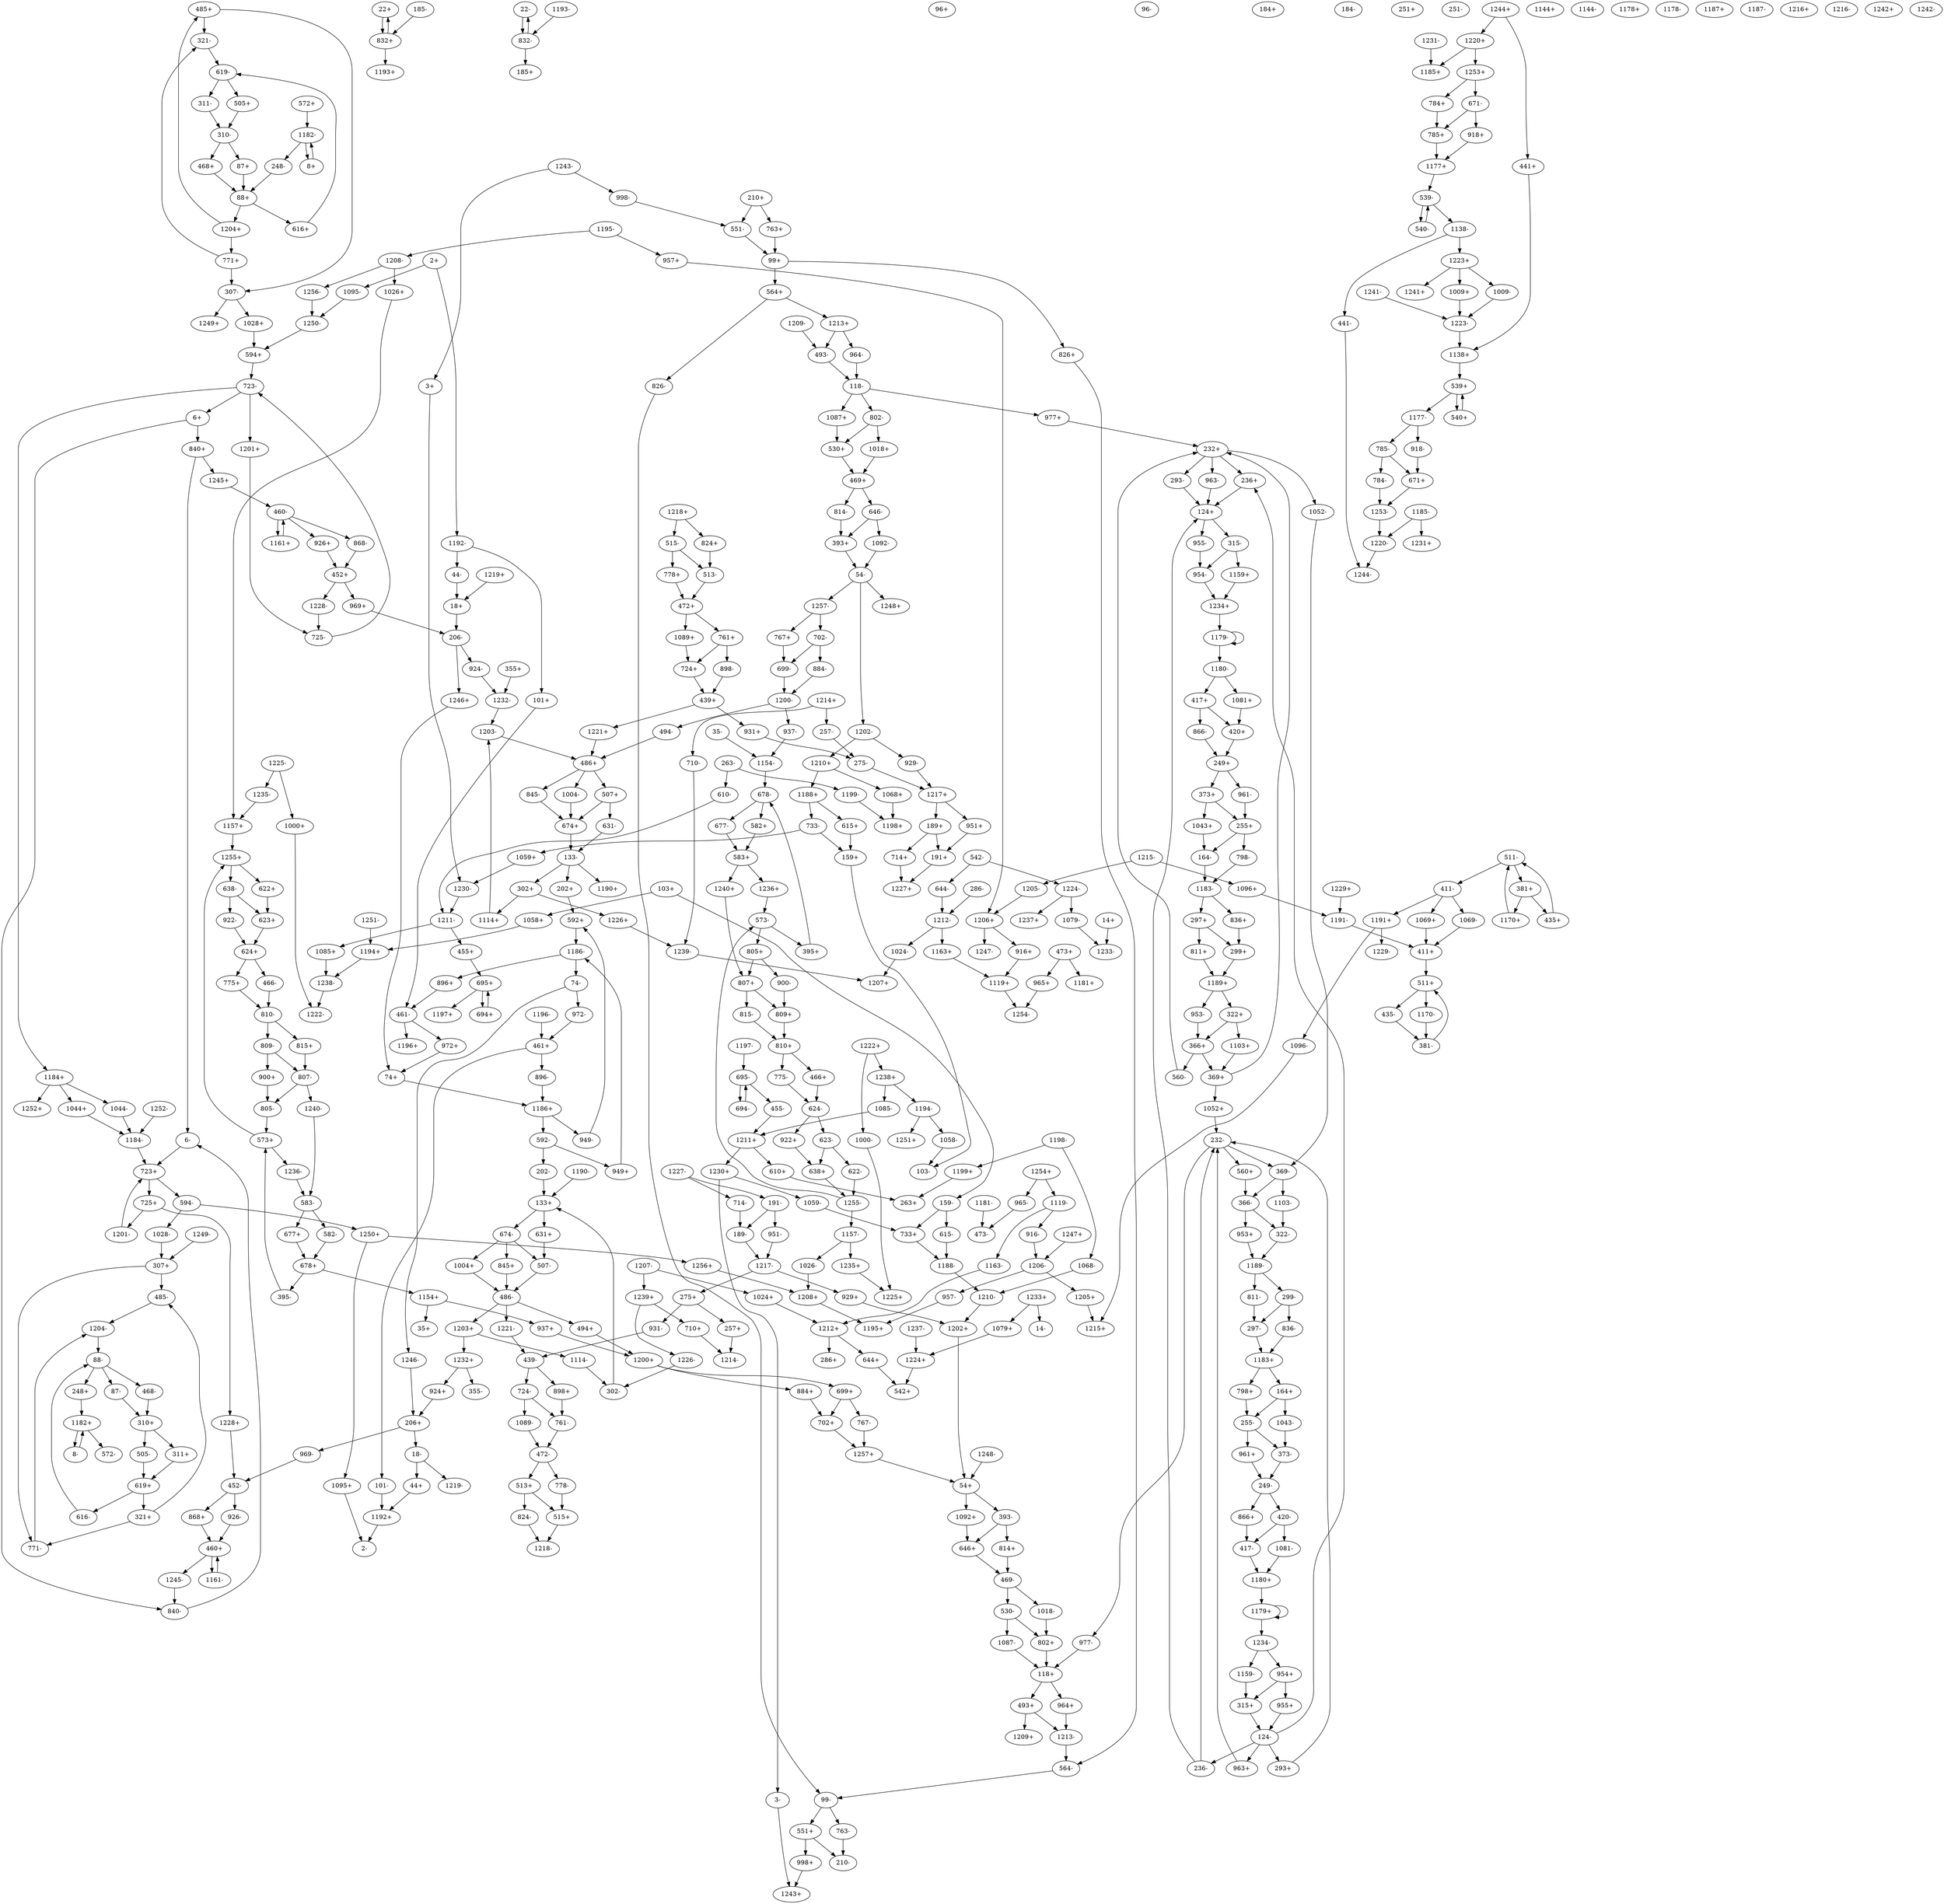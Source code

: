 digraph adj {
graph [k=96]
edge [d=-95]
"2+" [l=3406 C=49577]
"2-" [l=3406 C=49577]
"3+" [l=7853 C=103282]
"3-" [l=7853 C=103282]
"6+" [l=8737 C=112215]
"6-" [l=8737 C=112215]
"8+" [l=1013 C=10418]
"8-" [l=1013 C=10418]
"14+" [l=7589 C=96271]
"14-" [l=7589 C=96271]
"18+" [l=4107 C=62428]
"18-" [l=4107 C=62428]
"22+" [l=1031 C=14267]
"22-" [l=1031 C=14267]
"35+" [l=1872 C=24201]
"35-" [l=1872 C=24201]
"44+" [l=189 C=188]
"44-" [l=189 C=188]
"54+" [l=1926 C=91449]
"54-" [l=1926 C=91449]
"74+" [l=1682 C=27883]
"74-" [l=1682 C=27883]
"87+" [l=667 C=6339]
"87-" [l=667 C=6339]
"88+" [l=210 C=3729]
"88-" [l=210 C=3729]
"96+" [l=6206 C=80913]
"96-" [l=6206 C=80913]
"99+" [l=5428 C=73415]
"99-" [l=5428 C=73415]
"101+" [l=11035 C=150379]
"101-" [l=11035 C=150379]
"103+" [l=2527 C=28176]
"103-" [l=2527 C=28176]
"118+" [l=3802 C=176116]
"118-" [l=3802 C=176116]
"124+" [l=512 C=73236]
"124-" [l=512 C=73236]
"133+" [l=586 C=25610]
"133-" [l=586 C=25610]
"159+" [l=4959 C=65861]
"159-" [l=4959 C=65861]
"164+" [l=186 C=15828]
"164-" [l=186 C=15828]
"184+" [l=11142 C=182943]
"184-" [l=11142 C=182943]
"185+" [l=4138 C=48518]
"185-" [l=4138 C=48518]
"189+" [l=174 C=854]
"189-" [l=174 C=854]
"191+" [l=174 C=1506]
"191-" [l=174 C=1506]
"202+" [l=5027 C=65322]
"202-" [l=5027 C=65322]
"206+" [l=4612 C=73257]
"206-" [l=4612 C=73257]
"210+" [l=668 C=6964]
"210-" [l=668 C=6964]
"232+" [l=119 C=4915]
"232-" [l=119 C=4915]
"236+" [l=127 C=5945]
"236-" [l=127 C=5945]
"248+" [l=1657 C=19393]
"248-" [l=1657 C=19393]
"249+" [l=388 C=48216]
"249-" [l=388 C=48216]
"251+" [l=3294 C=41718]
"251-" [l=3294 C=41718]
"255+" [l=152 C=11142]
"255-" [l=152 C=11142]
"257+" [l=7091 C=97226]
"257-" [l=7091 C=97226]
"263+" [l=20098 C=274972]
"263-" [l=20098 C=274972]
"275+" [l=3208 C=43026]
"275-" [l=3208 C=43026]
"286+" [l=1475 C=17422]
"286-" [l=1475 C=17422]
"293+" [l=191 C=192]
"293-" [l=191 C=192]
"297+" [l=167 C=10220]
"297-" [l=167 C=10220]
"299+" [l=157 C=8070]
"299-" [l=157 C=8070]
"302+" [l=4696 C=69077]
"302-" [l=4696 C=69077]
"307+" [l=3321 C=50524]
"307-" [l=3321 C=50524]
"310+" [l=169 C=1309]
"310-" [l=169 C=1309]
"311+" [l=399 C=3124]
"311-" [l=399 C=3124]
"315+" [l=103 C=1344]
"315-" [l=103 C=1344]
"321+" [l=2067 C=23698]
"321-" [l=2067 C=23698]
"322+" [l=150 C=8926]
"322-" [l=150 C=8926]
"355+" [l=2262 C=29124]
"355-" [l=2262 C=29124]
"366+" [l=140 C=9414]
"366-" [l=140 C=9414]
"369+" [l=122 C=5948]
"369-" [l=122 C=5948]
"373+" [l=155 C=12128]
"373-" [l=155 C=12128]
"381+" [l=667 C=11965]
"381-" [l=667 C=11965]
"393+" [l=142 C=2832]
"393-" [l=142 C=2832]
"395+" [l=325 C=4498]
"395-" [l=325 C=4498]
"411+" [l=3410 C=43578]
"411-" [l=3410 C=43578]
"417+" [l=109 C=2376]
"417-" [l=109 C=2376]
"420+" [l=109 C=2315]
"420-" [l=109 C=2315]
"435+" [l=1326 C=17805]
"435-" [l=1326 C=17805]
"439+" [l=785 C=11247]
"439-" [l=785 C=11247]
"441+" [l=187 C=184]
"441-" [l=187 C=184]
"452+" [l=260 C=2620]
"452-" [l=260 C=2620]
"455+" [l=2005 C=23582]
"455-" [l=2005 C=23582]
"460+" [l=114 C=532]
"460-" [l=114 C=532]
"461+" [l=783 C=9754]
"461-" [l=783 C=9754]
"466+" [l=430 C=4174]
"466-" [l=430 C=4174]
"468+" [l=667 C=8473]
"468-" [l=667 C=8473]
"469+" [l=283 C=11109]
"469-" [l=283 C=11109]
"472+" [l=3049 C=44199]
"472-" [l=3049 C=44199]
"473+" [l=241 C=969]
"473-" [l=241 C=969]
"485+" [l=278 C=3202]
"485-" [l=278 C=3202]
"486+" [l=324 C=9304]
"486-" [l=324 C=9304]
"493+" [l=168 C=1363]
"493-" [l=168 C=1363]
"494+" [l=1758 C=19674]
"494-" [l=1758 C=19674]
"505+" [l=387 C=3072]
"505-" [l=387 C=3072]
"507+" [l=119 C=660]
"507-" [l=119 C=660]
"511+" [l=121 C=993]
"511-" [l=121 C=993]
"513+" [l=110 C=307]
"513-" [l=110 C=307]
"515+" [l=110 C=210]
"515-" [l=110 C=210]
"530+" [l=155 C=2887]
"530-" [l=155 C=2887]
"539+" [l=206 C=3036]
"539-" [l=206 C=3036]
"540+" [l=369 C=4903]
"540-" [l=369 C=4903]
"542+" [l=1947 C=21575]
"542-" [l=1947 C=21575]
"551+" [l=188 C=1186]
"551-" [l=188 C=1186]
"560+" [l=191 C=207]
"560-" [l=191 C=207]
"564+" [l=192 C=1372]
"564-" [l=192 C=1372]
"572+" [l=822 C=8973]
"572-" [l=822 C=8973]
"573+" [l=175 C=2269]
"573-" [l=175 C=2269]
"582+" [l=415 C=4176]
"582-" [l=415 C=4176]
"583+" [l=132 C=1217]
"583-" [l=132 C=1217]
"592+" [l=211 C=2475]
"592-" [l=211 C=2475]
"594+" [l=2350 C=29556]
"594-" [l=2350 C=29556]
"610+" [l=191 C=192]
"610-" [l=191 C=192]
"615+" [l=191 C=192]
"615-" [l=191 C=192]
"616+" [l=815 C=8687]
"616-" [l=815 C=8687]
"619+" [l=235 C=4153]
"619-" [l=235 C=4153]
"622+" [l=382 C=4943]
"622-" [l=382 C=4943]
"623+" [l=110 C=294]
"623-" [l=110 C=294]
"624+" [l=97 C=56]
"624-" [l=97 C=56]
"631+" [l=298 C=2334]
"631-" [l=298 C=2334]
"638+" [l=299 C=4110]
"638-" [l=299 C=4110]
"644+" [l=191 C=192]
"644-" [l=191 C=192]
"646+" [l=142 C=2995]
"646-" [l=142 C=2995]
"671+" [l=120 C=339]
"671-" [l=120 C=339]
"674+" [l=219 C=3466]
"674-" [l=219 C=3466]
"677+" [l=415 C=5106]
"677-" [l=415 C=5106]
"678+" [l=106 C=440]
"678-" [l=106 C=440]
"694+" [l=287 C=2800]
"694-" [l=287 C=2800]
"695+" [l=227 C=3815]
"695-" [l=227 C=3815]
"699+" [l=123 C=439]
"699-" [l=123 C=439]
"702+" [l=123 C=377]
"702-" [l=123 C=377]
"710+" [l=190 C=190]
"710-" [l=190 C=190]
"714+" [l=191 C=192]
"714-" [l=191 C=192]
"723+" [l=141 C=1635]
"723-" [l=141 C=1635]
"724+" [l=123 C=385]
"724-" [l=123 C=385]
"725+" [l=204 C=2525]
"725-" [l=204 C=2525]
"733+" [l=167 C=825]
"733-" [l=167 C=825]
"761+" [l=123 C=479]
"761-" [l=123 C=479]
"763+" [l=191 C=192]
"763-" [l=191 C=192]
"767+" [l=191 C=192]
"767-" [l=191 C=192]
"771+" [l=302 C=2321]
"771-" [l=302 C=2321]
"775+" [l=430 C=2968]
"775-" [l=430 C=2968]
"778+" [l=191 C=192]
"778-" [l=191 C=192]
"784+" [l=190 C=190]
"784-" [l=190 C=190]
"785+" [l=120 C=207]
"785-" [l=120 C=207]
"798+" [l=191 C=210]
"798-" [l=191 C=210]
"802+" [l=147 C=2507]
"802-" [l=147 C=2507]
"805+" [l=199 C=903]
"805-" [l=199 C=903]
"807+" [l=119 C=469]
"807-" [l=119 C=469]
"809+" [l=132 C=299]
"809-" [l=132 C=299]
"810+" [l=104 C=227]
"810-" [l=104 C=227]
"811+" [l=182 C=536]
"811-" [l=182 C=536]
"814+" [l=191 C=238]
"814-" [l=191 C=238]
"815+" [l=191 C=1036]
"815-" [l=191 C=1036]
"824+" [l=189 C=188]
"824-" [l=189 C=188]
"826+" [l=183 C=176]
"826-" [l=183 C=176]
"832+" [l=214 C=2290]
"832-" [l=214 C=2290]
"836+" [l=191 C=192]
"836-" [l=191 C=192]
"840+" [l=173 C=938]
"840-" [l=173 C=938]
"845+" [l=203 C=1894]
"845-" [l=203 C=1894]
"866+" [l=191 C=192]
"866-" [l=191 C=192]
"868+" [l=191 C=1674]
"868-" [l=191 C=1674]
"884+" [l=191 C=192]
"884-" [l=191 C=192]
"896+" [l=192 C=194]
"896-" [l=192 C=194]
"898+" [l=191 C=192]
"898-" [l=191 C=192]
"900+" [l=191 C=192]
"900-" [l=191 C=192]
"916+" [l=185 C=180]
"916-" [l=185 C=180]
"918+" [l=191 C=192]
"918-" [l=191 C=192]
"922+" [l=182 C=852]
"922-" [l=182 C=852]
"924+" [l=187 C=184]
"924-" [l=187 C=184]
"926+" [l=191 C=192]
"926-" [l=191 C=192]
"929+" [l=188 C=186]
"929-" [l=188 C=186]
"931+" [l=186 C=182]
"931-" [l=186 C=182]
"937+" [l=191 C=192]
"937-" [l=191 C=192]
"949+" [l=182 C=174]
"949-" [l=182 C=174]
"951+" [l=191 C=192]
"951-" [l=191 C=192]
"953+" [l=191 C=192]
"953-" [l=191 C=192]
"954+" [l=102 C=25]
"954-" [l=102 C=25]
"955+" [l=184 C=197]
"955-" [l=184 C=197]
"957+" [l=189 C=188]
"957-" [l=189 C=188]
"961+" [l=191 C=288]
"961-" [l=191 C=288]
"963+" [l=191 C=200]
"963-" [l=191 C=200]
"964+" [l=191 C=192]
"964-" [l=191 C=192]
"965+" [l=186 C=182]
"965-" [l=186 C=182]
"969+" [l=190 C=190]
"969-" [l=190 C=190]
"972+" [l=185 C=180]
"972-" [l=185 C=180]
"977+" [l=188 C=186]
"977-" [l=188 C=186]
"998+" [l=188 C=186]
"998-" [l=188 C=186]
"1000+" [l=189 C=188]
"1000-" [l=189 C=188]
"1004+" [l=198 C=206]
"1004-" [l=198 C=206]
"1009+" [l=181 C=172]
"1009-" [l=181 C=172]
"1018+" [l=191 C=192]
"1018-" [l=191 C=192]
"1024+" [l=190 C=190]
"1024-" [l=190 C=190]
"1026+" [l=191 C=192]
"1026-" [l=191 C=192]
"1028+" [l=209 C=228]
"1028-" [l=209 C=228]
"1043+" [l=193 C=196]
"1043-" [l=193 C=196]
"1044+" [l=182 C=174]
"1044-" [l=182 C=174]
"1052+" [l=183 C=176]
"1052-" [l=183 C=176]
"1058+" [l=185 C=180]
"1058-" [l=185 C=180]
"1059+" [l=207 C=224]
"1059-" [l=207 C=224]
"1068+" [l=190 C=190]
"1068-" [l=190 C=190]
"1069+" [l=181 C=172]
"1069-" [l=181 C=172]
"1079+" [l=183 C=176]
"1079-" [l=183 C=176]
"1081+" [l=191 C=192]
"1081-" [l=191 C=192]
"1085+" [l=194 C=198]
"1085-" [l=194 C=198]
"1087+" [l=191 C=192]
"1087-" [l=191 C=192]
"1089+" [l=191 C=192]
"1089-" [l=191 C=192]
"1092+" [l=191 C=192]
"1092-" [l=191 C=192]
"1095+" [l=190 C=190]
"1095-" [l=190 C=190]
"1096+" [l=183 C=176]
"1096-" [l=183 C=176]
"1103+" [l=191 C=192]
"1103-" [l=191 C=192]
"1114+" [l=190 C=190]
"1114-" [l=190 C=190]
"1119+" [l=8569 C=112470]
"1119-" [l=8569 C=112470]
"1138+" [l=7223 C=87632]
"1138-" [l=7223 C=87632]
"1144+" [l=6596 C=97981]
"1144-" [l=6596 C=97981]
"1154+" [l=6444 C=86085]
"1154-" [l=6444 C=86085]
"1157+" [l=5440 C=69326]
"1157-" [l=5440 C=69326]
"1159+" [l=183 C=13132]
"1159-" [l=183 C=13132]
"1161+" [l=12729 C=163168]
"1161-" [l=12729 C=163168]
"1163+" [l=6746 C=84211]
"1163-" [l=6746 C=84211]
"1170+" [l=1317 C=15735]
"1170-" [l=1317 C=15735]
"1177+" [l=10595 C=126025]
"1177-" [l=10595 C=126025]
"1178+" [l=1702 C=15788]
"1178-" [l=1702 C=15788]
"1179+" [l=117 C=5610]
"1179-" [l=117 C=5610]
"1180+" [l=670 C=82788]
"1180-" [l=670 C=82788]
"1181+" [l=15525 C=218920]
"1181-" [l=15525 C=218920]
"1182+" [l=1041 C=18735]
"1182-" [l=1041 C=18735]
"1183+" [l=1656 C=259801]
"1183-" [l=1656 C=259801]
"1184+" [l=24641 C=321117]
"1184-" [l=24641 C=321117]
"1185+" [l=25778 C=407575]
"1185-" [l=25778 C=407575]
"1186+" [l=5156 C=83404]
"1186-" [l=5156 C=83404]
"1187+" [l=22860 C=283837]
"1187-" [l=22860 C=283837]
"1188+" [l=35536 C=509674]
"1188-" [l=35536 C=509674]
"1189+" [l=1162 C=169177]
"1189-" [l=1162 C=169177]
"1190+" [l=17609 C=279275]
"1190-" [l=17609 C=279275]
"1191+" [l=14423 C=211342]
"1191-" [l=14423 C=211342]
"1192+" [l=5837 C=80876]
"1192-" [l=5837 C=80876]
"1193+" [l=11018 C=156449]
"1193-" [l=11018 C=156449]
"1194+" [l=7488 C=99700]
"1194-" [l=7488 C=99700]
"1195+" [l=7819 C=95391]
"1195-" [l=7819 C=95391]
"1196+" [l=18598 C=240937]
"1196-" [l=18598 C=240937]
"1197+" [l=19716 C=283961]
"1197-" [l=19716 C=283961]
"1198+" [l=14710 C=220955]
"1198-" [l=14710 C=220955]
"1199+" [l=32308 C=441799]
"1199-" [l=32308 C=441799]
"1200+" [l=39765 C=655492]
"1200-" [l=39765 C=655492]
"1201+" [l=20796 C=271674]
"1201-" [l=20796 C=271674]
"1202+" [l=39700 C=592021]
"1202-" [l=39700 C=592021]
"1203+" [l=37193 C=564936]
"1203-" [l=37193 C=564936]
"1204+" [l=538 C=10247]
"1204-" [l=538 C=10247]
"1205+" [l=25740 C=391609]
"1205-" [l=25740 C=391609]
"1206+" [l=35871 C=539719]
"1206-" [l=35871 C=539719]
"1207+" [l=12427 C=197636]
"1207-" [l=12427 C=197636]
"1208+" [l=16598 C=217537]
"1208-" [l=16598 C=217537]
"1209+" [l=7227 C=76383]
"1209-" [l=7227 C=76383]
"1210+" [l=10817 C=162628]
"1210-" [l=10817 C=162628]
"1211+" [l=15686 C=213588]
"1211-" [l=15686 C=213588]
"1212+" [l=28989 C=394882]
"1212-" [l=28989 C=394882]
"1213+" [l=6932 C=98627]
"1213-" [l=6932 C=98627]
"1214+" [l=15110 C=221054]
"1214-" [l=15110 C=221054]
"1215+" [l=27252 C=376908]
"1215-" [l=27252 C=376908]
"1216+" [l=17894 C=253963]
"1216-" [l=17894 C=253963]
"1217+" [l=34230 C=493635]
"1217-" [l=34230 C=493635]
"1218+" [l=12016 C=188322]
"1218-" [l=12016 C=188322]
"1219+" [l=41183 C=658702]
"1219-" [l=41183 C=658702]
"1220+" [l=9568 C=117094]
"1220-" [l=9568 C=117094]
"1221+" [l=21121 C=322191]
"1221-" [l=21121 C=322191]
"1222+" [l=27098 C=350381]
"1222-" [l=27098 C=350381]
"1223+" [l=25103 C=323385]
"1223-" [l=25103 C=323385]
"1224+" [l=7081 C=102427]
"1224-" [l=7081 C=102427]
"1225+" [l=26545 C=375420]
"1225-" [l=26545 C=375420]
"1226+" [l=25773 C=392767]
"1226-" [l=25773 C=392767]
"1227+" [l=6150 C=88303]
"1227-" [l=6150 C=88303]
"1228+" [l=7691 C=109262]
"1228-" [l=7691 C=109262]
"1229+" [l=48622 C=704864]
"1229-" [l=48622 C=704864]
"1230+" [l=24557 C=330137]
"1230-" [l=24557 C=330137]
"1231+" [l=22592 C=392116]
"1231-" [l=22592 C=392116]
"1232+" [l=32956 C=479018]
"1232-" [l=32956 C=479018]
"1233+" [l=29055 C=397132]
"1233-" [l=29055 C=397132]
"1234+" [l=383 C=22374]
"1234-" [l=383 C=22374]
"1235+" [l=4715 C=69307]
"1235-" [l=4715 C=69307]
"1236+" [l=644 C=6747]
"1236-" [l=644 C=6747]
"1237+" [l=10976 C=153175]
"1237-" [l=10976 C=153175]
"1238+" [l=18999 C=248098]
"1238-" [l=18999 C=248098]
"1239+" [l=25788 C=396838]
"1239-" [l=25788 C=396838]
"1240+" [l=3753 C=50790]
"1240-" [l=3753 C=50790]
"1241+" [l=5226 C=68371]
"1241-" [l=5226 C=68371]
"1242+" [l=51575 C=845053]
"1242-" [l=51575 C=845053]
"1243+" [l=41205 C=586695]
"1243-" [l=41205 C=586695]
"1244+" [l=23092 C=284501]
"1244-" [l=23092 C=284501]
"1245+" [l=24077 C=356246]
"1245-" [l=24077 C=356246]
"1246+" [l=6587 C=102189]
"1246-" [l=6587 C=102189]
"1247+" [l=3598 C=48396]
"1247-" [l=3598 C=48396]
"1248+" [l=12042 C=166566]
"1248-" [l=12042 C=166566]
"1249+" [l=5778 C=77627]
"1249-" [l=5778 C=77627]
"1250+" [l=25918 C=343770]
"1250-" [l=25918 C=343770]
"1251+" [l=10190 C=132086]
"1251-" [l=10190 C=132086]
"1252+" [l=5688 C=77466]
"1252-" [l=5688 C=77466]
"1253+" [l=6756 C=90829]
"1253-" [l=6756 C=90829]
"1254+" [l=19156 C=256663]
"1254-" [l=19156 C=256663]
"1255+" [l=321 C=5509]
"1255-" [l=321 C=5509]
"1256+" [l=22982 C=267938]
"1256-" [l=22982 C=267938]
"1257+" [l=63938 C=1018343]
"1257-" [l=63938 C=1018343]
"2+" -> "1095-"
"2+" -> "1192-"
"3+" -> "1230-"
"3-" -> "1243+"
"6+" -> "840+"
"6+" -> "840-" [d=-13]
"6-" -> "723+" [d=-89]
"8+" -> "1182-"
"8-" -> "1182+"
"14+" -> "1233-"
"18+" -> "206-"
"18-" -> "44+"
"18-" -> "1219-"
"22+" -> "832+"
"22-" -> "832-"
"35-" -> "1154-"
"44+" -> "1192+"
"44-" -> "18+"
"54+" -> "393-"
"54+" -> "1092+"
"54-" -> "1202-"
"54-" -> "1248+" [d=-91]
"54-" -> "1257-" [d=-91]
"74+" -> "1186+"
"74-" -> "972-"
"74-" -> "1246-"
"87+" -> "88+"
"87-" -> "310+"
"88+" -> "616+"
"88+" -> "1204+"
"88-" -> "87-"
"88-" -> "248+" [d=-89]
"88-" -> "468-" [d=-89]
"99+" -> "564+"
"99+" -> "826+"
"99-" -> "551+"
"99-" -> "763-"
"101+" -> "461-"
"101-" -> "1192+"
"103+" -> "159-"
"103+" -> "1058+"
"118+" -> "493+"
"118+" -> "964+"
"118-" -> "1087+"
"118-" -> "802-" [d=-87]
"118-" -> "977+" [d=-87]
"124+" -> "955-"
"124+" -> "315-"
"124-" -> "236+" [d=-10]
"124-" -> "963+" [d=-17]
"124-" -> "236-" [d=-13]
"124-" -> "293+" [d=-13]
"133+" -> "631+"
"133+" -> "674-"
"133-" -> "202+"
"133-" -> "302+" [d=-76]
"133-" -> "1190+" [d=-76]
"159+" -> "103-"
"159-" -> "615-"
"159-" -> "733+" [d=-71]
"164+" -> "1043-"
"164+" -> "255-" [d=-90]
"164-" -> "1183-"
"185-" -> "832+"
"189+" -> "714+"
"189+" -> "191+" [d=-78]
"189-" -> "1217-"
"191+" -> "1227+"
"191-" -> "951-"
"191-" -> "189-" [d=-78]
"202+" -> "592+"
"202-" -> "133+"
"206+" -> "18-"
"206+" -> "969-"
"206-" -> "924-"
"206-" -> "1246+"
"210+" -> "763+"
"210+" -> "551-" [d=-92]
"232+" -> "293-"
"232+" -> "963-" [d=-91]
"232+" -> "1052-" [d=-44]
"232+" -> "236+" [d=-31]
"232-" -> "560+"
"232-" -> "977-" [d=-45]
"232-" -> "369-" [d=-36]
"236+" -> "124+" [d=-13]
"236-" -> "124+" [d=-10]
"236-" -> "232-" [d=-31]
"248+" -> "1182+"
"248-" -> "88+" [d=-89]
"249+" -> "373+"
"249+" -> "961-"
"249-" -> "866+"
"249-" -> "420-"
"255+" -> "798-"
"255+" -> "164-" [d=-90]
"255-" -> "961+"
"255-" -> "373-" [d=-59]
"257+" -> "1214-"
"257-" -> "275-"
"263-" -> "610-"
"263-" -> "1199-"
"275+" -> "257+"
"275+" -> "931-"
"275-" -> "1217+"
"286-" -> "1212-"
"293+" -> "232-"
"293-" -> "124+" [d=-13]
"297+" -> "811+"
"297+" -> "299+" [d=-71]
"297-" -> "1183+"
"299+" -> "1189+"
"299-" -> "836-"
"299-" -> "297-" [d=-71]
"302+" -> "1114+"
"302+" -> "1226+"
"302-" -> "133+" [d=-76]
"307+" -> "485-"
"307+" -> "771-"
"307-" -> "1028+"
"307-" -> "1249+"
"310+" -> "311+"
"310+" -> "505-"
"310-" -> "87+"
"310-" -> "468+"
"311+" -> "619+"
"311-" -> "310-"
"315+" -> "124-"
"315-" -> "1159+"
"315-" -> "954-" [d=-15]
"321+" -> "485-"
"321+" -> "771-"
"321-" -> "619-"
"322+" -> "1103+"
"322+" -> "366+" [d=-54]
"322-" -> "1189-"
"355+" -> "1232-"
"366+" -> "560-"
"366+" -> "369+" [d=-85]
"366-" -> "953+"
"366-" -> "322-" [d=-54]
"369+" -> "1052+"
"369+" -> "232+" [d=-36]
"369-" -> "1103-"
"369-" -> "366-" [d=-85]
"373+" -> "1043+"
"373+" -> "255+" [d=-59]
"373-" -> "249-"
"381+" -> "435+"
"381+" -> "1170+"
"381-" -> "511+"
"393+" -> "54-"
"393-" -> "814+"
"393-" -> "646+" [d=-46]
"395+" -> "678-"
"395-" -> "573+"
"411+" -> "511+"
"411-" -> "1069-"
"411-" -> "1069+" [d=-12]
"411-" -> "1191+" [d=-12]
"417+" -> "866-"
"417+" -> "420+" [d=-13]
"417-" -> "1180+"
"420+" -> "249+"
"420-" -> "1081-"
"420-" -> "417-" [d=-13]
"435+" -> "511-"
"435-" -> "381-"
"439+" -> "931+"
"439+" -> "1221+"
"439-" -> "898+"
"439-" -> "724-"
"441+" -> "1138+"
"441-" -> "1244-"
"452+" -> "969+"
"452+" -> "1228-"
"452-" -> "868+"
"452-" -> "926-"
"455+" -> "695+"
"455-" -> "1211+"
"460+" -> "1161-"
"460+" -> "1245-"
"460-" -> "1161+"
"460-" -> "868-" [d=-56]
"460-" -> "926+" [d=-56]
"461+" -> "101-"
"461+" -> "896-"
"461-" -> "972+"
"461-" -> "1196+"
"466+" -> "624-"
"466-" -> "810-"
"468+" -> "88+" [d=-89]
"468-" -> "310+"
"469+" -> "646-"
"469+" -> "814-"
"469-" -> "530-"
"469-" -> "1018-"
"472+" -> "1089+"
"472+" -> "761+"
"472-" -> "778-"
"472-" -> "513+"
"473+" -> "965+"
"473+" -> "1181+"
"485+" -> "307-"
"485+" -> "321-"
"485-" -> "1204-"
"486+" -> "845-"
"486+" -> "507+" [d=-74]
"486+" -> "1004-" [d=-74]
"486-" -> "494+" [d=-89]
"486-" -> "1203+" [d=-89]
"486-" -> "1221-"
"493+" -> "1209+"
"493+" -> "1213-" [d=-72]
"493-" -> "118-"
"494+" -> "1200+"
"494-" -> "486+" [d=-89]
"505+" -> "310-"
"505-" -> "619+"
"507+" -> "631-"
"507+" -> "674+" [d=-16]
"507-" -> "486-" [d=-74]
"511+" -> "435-"
"511+" -> "1170-"
"511-" -> "381+"
"511-" -> "411-"
"513+" -> "824-"
"513+" -> "515+" [d=-14]
"513-" -> "472+"
"515+" -> "1218-"
"515-" -> "778+"
"515-" -> "513-" [d=-14]
"530+" -> "469+"
"530-" -> "1087-"
"530-" -> "802+" [d=-59]
"539+" -> "540+"
"539+" -> "1177-"
"539-" -> "540-"
"539-" -> "1138-"
"540+" -> "539+"
"540-" -> "539-"
"542-" -> "644-"
"542-" -> "1224-"
"551+" -> "998+"
"551+" -> "210-" [d=-92]
"551-" -> "99+"
"560+" -> "366-"
"560-" -> "232+"
"564+" -> "826-"
"564+" -> "1213+"
"564-" -> "99-"
"572+" -> "1182-"
"573+" -> "1236-"
"573+" -> "1255+" [d=-47]
"573-" -> "395+"
"573-" -> "805+"
"582+" -> "583+"
"582-" -> "678+"
"583+" -> "1236+"
"583+" -> "1240+"
"583-" -> "582-"
"583-" -> "677+"
"592+" -> "1186-"
"592-" -> "202-"
"592-" -> "949+"
"594+" -> "723-"
"594-" -> "1028-"
"594-" -> "1250+"
"610+" -> "263+"
"610-" -> "1211-"
"615+" -> "159+"
"615-" -> "1188-"
"616+" -> "619-"
"616-" -> "88-"
"619+" -> "321+"
"619+" -> "616-"
"619-" -> "311-"
"619-" -> "505+"
"622+" -> "623+"
"622-" -> "1255-"
"623+" -> "624+"
"623-" -> "622-"
"623-" -> "638+" [d=-24]
"624+" -> "466-"
"624+" -> "775+"
"624-" -> "623-"
"624-" -> "922+"
"631+" -> "507-"
"631-" -> "133-"
"638+" -> "1255-"
"638-" -> "922-"
"638-" -> "623+" [d=-24]
"644+" -> "542+"
"644-" -> "1212-"
"646+" -> "469-"
"646-" -> "1092-"
"646-" -> "393+" [d=-46]
"671+" -> "1253-"
"671-" -> "918+"
"671-" -> "785+" [d=-24]
"674+" -> "133-"
"674-" -> "1004+"
"674-" -> "845+" [d=-79]
"674-" -> "507-" [d=-16]
"677+" -> "678+"
"677-" -> "583+"
"678+" -> "395-"
"678+" -> "1154+"
"678-" -> "582+"
"678-" -> "677-"
"694+" -> "695+"
"694-" -> "695-"
"695+" -> "694+"
"695+" -> "1197+"
"695-" -> "455-"
"695-" -> "694-"
"699+" -> "767-"
"699+" -> "702+" [d=-27]
"699-" -> "1200-"
"702+" -> "1257+"
"702-" -> "884-"
"702-" -> "699-" [d=-27]
"710+" -> "1214-"
"710-" -> "1239-"
"714+" -> "1227+"
"714-" -> "189-"
"723+" -> "594-"
"723+" -> "725+"
"723-" -> "6+" [d=-89]
"723-" -> "1184+" [d=-89]
"723-" -> "1201+"
"724+" -> "439+"
"724-" -> "1089-"
"724-" -> "761-" [d=-27]
"725+" -> "1201-"
"725+" -> "1228+"
"725-" -> "723-"
"733+" -> "1188-"
"733-" -> "1059+"
"733-" -> "159+" [d=-71]
"761+" -> "898-"
"761+" -> "724+" [d=-27]
"761-" -> "472-"
"763+" -> "99+"
"763-" -> "210-"
"767+" -> "699-"
"767-" -> "1257+"
"771+" -> "307-"
"771+" -> "321-"
"771-" -> "1204-"
"775+" -> "810-"
"775-" -> "624-"
"778+" -> "472+"
"778-" -> "515+"
"784+" -> "785+"
"784-" -> "1253-"
"785+" -> "1177+"
"785-" -> "784-"
"785-" -> "671+" [d=-24]
"798+" -> "255-"
"798-" -> "1183-"
"802+" -> "118+" [d=-87]
"802-" -> "1018+"
"802-" -> "530+" [d=-59]
"805+" -> "900-"
"805+" -> "807+" [d=-82]
"805-" -> "573+"
"807+" -> "815-"
"807+" -> "809+" [d=-36]
"807-" -> "805-" [d=-82]
"807-" -> "1240-"
"809+" -> "810+"
"809-" -> "900+"
"809-" -> "807-" [d=-36]
"810+" -> "466+"
"810+" -> "775-"
"810-" -> "809-"
"810-" -> "815+"
"811+" -> "1189+"
"811-" -> "297-"
"814+" -> "469-"
"814-" -> "393+"
"815+" -> "807-"
"815-" -> "810+"
"824+" -> "513-"
"824-" -> "1218-"
"826+" -> "564-"
"826-" -> "99-"
"832+" -> "22+"
"832+" -> "1193+"
"832-" -> "22-"
"832-" -> "185+"
"836+" -> "299+"
"836-" -> "1183+"
"840+" -> "6-" [d=-13]
"840+" -> "1245+"
"840-" -> "6-"
"845+" -> "486-"
"845-" -> "674+" [d=-79]
"866+" -> "417-"
"866-" -> "249+"
"868+" -> "460+" [d=-56]
"868-" -> "452+"
"884+" -> "702+"
"884-" -> "1200-"
"896+" -> "461-"
"896-" -> "1186+"
"898+" -> "761-"
"898-" -> "439+"
"900+" -> "805-"
"900-" -> "809+"
"916+" -> "1119+"
"916-" -> "1206-"
"918+" -> "1177+"
"918-" -> "671+"
"922+" -> "638+"
"922-" -> "624+"
"924+" -> "206+"
"924-" -> "1232-"
"926+" -> "452+"
"926-" -> "460+" [d=-56]
"929+" -> "1202+"
"929-" -> "1217+"
"931+" -> "275-"
"931-" -> "439-"
"937+" -> "1200+"
"937-" -> "1154-"
"949+" -> "1186-"
"949-" -> "592+"
"951+" -> "191+"
"951-" -> "1217-"
"953+" -> "1189-"
"953-" -> "366+"
"954+" -> "955+"
"954+" -> "315+" [d=-15]
"954-" -> "1234+"
"955+" -> "124-"
"955-" -> "954-"
"957+" -> "1206+"
"957-" -> "1195+"
"961+" -> "249-"
"961-" -> "255+"
"963+" -> "232-" [d=-91]
"963-" -> "124+" [d=-17]
"964+" -> "1213-"
"964-" -> "118-"
"965+" -> "1254-"
"965-" -> "473-"
"969+" -> "206-"
"969-" -> "452-"
"972+" -> "74+"
"972-" -> "461+"
"977+" -> "232+" [d=-45]
"977-" -> "118+" [d=-87]
"998+" -> "1243+"
"998-" -> "551-"
"1000+" -> "1222-"
"1000-" -> "1225+"
"1004+" -> "486-" [d=-74]
"1004-" -> "674+"
"1009+" -> "1223-"
"1009-" -> "1223-" [d=-20]
"1018+" -> "469+"
"1018-" -> "802+"
"1024+" -> "1212+"
"1024-" -> "1207+"
"1026+" -> "1157+"
"1026-" -> "1208+"
"1028+" -> "594+"
"1028-" -> "307+"
"1043+" -> "164-"
"1043-" -> "373-"
"1044+" -> "1184-"
"1044-" -> "1184-" [d=-13]
"1052+" -> "232-" [d=-44]
"1052-" -> "369-"
"1058+" -> "1194+"
"1058-" -> "103-"
"1059+" -> "1230-"
"1059-" -> "733+"
"1068+" -> "1198+"
"1068-" -> "1210-"
"1069+" -> "411+"
"1069-" -> "411+" [d=-12]
"1079+" -> "1224+"
"1079-" -> "1233-"
"1081+" -> "420+"
"1081-" -> "1180+"
"1085+" -> "1238-"
"1085-" -> "1211+"
"1087+" -> "530+"
"1087-" -> "118+"
"1089+" -> "724+"
"1089-" -> "472-"
"1092+" -> "646+"
"1092-" -> "54-"
"1095+" -> "2-"
"1095-" -> "1250-"
"1096+" -> "1191-"
"1096-" -> "1215+"
"1103+" -> "369+"
"1103-" -> "322-"
"1114+" -> "1203-"
"1114-" -> "302-"
"1119+" -> "1254-"
"1119-" -> "916-"
"1119-" -> "1163-"
"1138+" -> "539+"
"1138-" -> "441-"
"1138-" -> "1223+"
"1154+" -> "35+"
"1154+" -> "937+"
"1154-" -> "678-"
"1157+" -> "1255+"
"1157-" -> "1026-"
"1157-" -> "1235+"
"1159+" -> "1234+"
"1159-" -> "315+"
"1161+" -> "460-"
"1161-" -> "460+"
"1163+" -> "1119+"
"1163-" -> "1212+"
"1170+" -> "511-"
"1170-" -> "381-"
"1177+" -> "539-"
"1177-" -> "918-"
"1177-" -> "785-"
"1179+" -> "1179+"
"1179+" -> "1234-"
"1179-" -> "1179-"
"1179-" -> "1180-"
"1180+" -> "1179+"
"1180-" -> "1081+"
"1180-" -> "417+"
"1181-" -> "473-"
"1182+" -> "8-"
"1182+" -> "572-"
"1182-" -> "8+"
"1182-" -> "248-"
"1183+" -> "164+"
"1183+" -> "798+"
"1183-" -> "297+"
"1183-" -> "836+"
"1184+" -> "1044-"
"1184+" -> "1044+" [d=-13]
"1184+" -> "1252+" [d=-13]
"1184-" -> "723+" [d=-89]
"1185-" -> "1220-" [d=-10]
"1185-" -> "1231+"
"1186+" -> "592-"
"1186+" -> "949-"
"1186-" -> "74-"
"1186-" -> "896+"
"1188+" -> "615+"
"1188+" -> "733-"
"1188-" -> "1210-"
"1189+" -> "322+"
"1189+" -> "953-"
"1189-" -> "299-"
"1189-" -> "811-"
"1190-" -> "133+" [d=-76]
"1191+" -> "1096-"
"1191+" -> "1229-"
"1191-" -> "411+" [d=-12]
"1192+" -> "2-"
"1192-" -> "44-"
"1192-" -> "101+"
"1193-" -> "832-"
"1194+" -> "1238-"
"1194-" -> "1058-"
"1194-" -> "1251+"
"1195-" -> "957+"
"1195-" -> "1208-"
"1196-" -> "461+"
"1197-" -> "695-"
"1198-" -> "1068-"
"1198-" -> "1199+"
"1199+" -> "263+"
"1199-" -> "1198+"
"1200+" -> "884+"
"1200+" -> "699+"
"1200-" -> "494-"
"1200-" -> "937-"
"1201+" -> "725-"
"1201-" -> "723+"
"1202+" -> "54+"
"1202-" -> "929-"
"1202-" -> "1210+"
"1203+" -> "1114-"
"1203+" -> "1232+"
"1203-" -> "486+" [d=-89]
"1204+" -> "485+"
"1204+" -> "771+"
"1204-" -> "88-"
"1205+" -> "1215+"
"1205-" -> "1206+"
"1206+" -> "916+"
"1206+" -> "1247-"
"1206-" -> "957-"
"1206-" -> "1205+"
"1207-" -> "1024+"
"1207-" -> "1239+"
"1208+" -> "1195+"
"1208-" -> "1026+"
"1208-" -> "1256-"
"1209-" -> "493-"
"1210+" -> "1068+"
"1210+" -> "1188+"
"1210-" -> "1202+"
"1211+" -> "610+"
"1211+" -> "1230+"
"1211-" -> "455+"
"1211-" -> "1085+"
"1212+" -> "286+"
"1212+" -> "644+"
"1212-" -> "1024-"
"1212-" -> "1163+"
"1213+" -> "964-"
"1213+" -> "493-" [d=-72]
"1213-" -> "564-"
"1214+" -> "257-"
"1214+" -> "710-"
"1215-" -> "1096+"
"1215-" -> "1205-"
"1217+" -> "189+"
"1217+" -> "951+"
"1217-" -> "275+"
"1217-" -> "929+"
"1218+" -> "824+"
"1218+" -> "515-"
"1219+" -> "18+"
"1220+" -> "1185+" [d=-10]
"1220+" -> "1253+"
"1220-" -> "1244-"
"1221+" -> "486+"
"1221-" -> "439-"
"1222+" -> "1000-"
"1222+" -> "1238+"
"1223+" -> "1009-"
"1223+" -> "1009+" [d=-20]
"1223+" -> "1241+" [d=-20]
"1223-" -> "1138+"
"1224+" -> "542+"
"1224-" -> "1079-"
"1224-" -> "1237+"
"1225-" -> "1000+"
"1225-" -> "1235-"
"1226+" -> "1239-"
"1226-" -> "302-"
"1227-" -> "191-"
"1227-" -> "714-"
"1228+" -> "452-"
"1228-" -> "725-"
"1229+" -> "1191-"
"1230+" -> "3-"
"1230+" -> "1059-"
"1230-" -> "1211-"
"1231-" -> "1185+"
"1232+" -> "355-"
"1232+" -> "924+"
"1232-" -> "1203-"
"1233+" -> "14-"
"1233+" -> "1079+"
"1234+" -> "1179-"
"1234-" -> "1159-"
"1234-" -> "954+"
"1235+" -> "1225+"
"1235-" -> "1157+"
"1236+" -> "573-"
"1236-" -> "583-"
"1237-" -> "1224+"
"1238+" -> "1085-"
"1238+" -> "1194-"
"1238-" -> "1222-"
"1239+" -> "710+"
"1239+" -> "1226-"
"1239-" -> "1207+"
"1240+" -> "807+"
"1240-" -> "583-"
"1241-" -> "1223-" [d=-20]
"1243-" -> "3+"
"1243-" -> "998-"
"1244+" -> "441+"
"1244+" -> "1220+"
"1245+" -> "460-"
"1245-" -> "840-"
"1246+" -> "74+"
"1246-" -> "206+"
"1247+" -> "1206-"
"1248-" -> "54+" [d=-91]
"1249-" -> "307+"
"1250+" -> "1095+"
"1250+" -> "1256+"
"1250-" -> "594+"
"1251-" -> "1194+"
"1252-" -> "1184-" [d=-13]
"1253+" -> "784+"
"1253+" -> "671-"
"1253-" -> "1220-"
"1254+" -> "965-"
"1254+" -> "1119-"
"1255+" -> "622+"
"1255+" -> "638-"
"1255-" -> "1157-"
"1255-" -> "573-" [d=-47]
"1256+" -> "1208+"
"1256-" -> "1250-"
"1257+" -> "54+" [d=-91]
"1257-" -> "767+"
"1257-" -> "702-"
}
